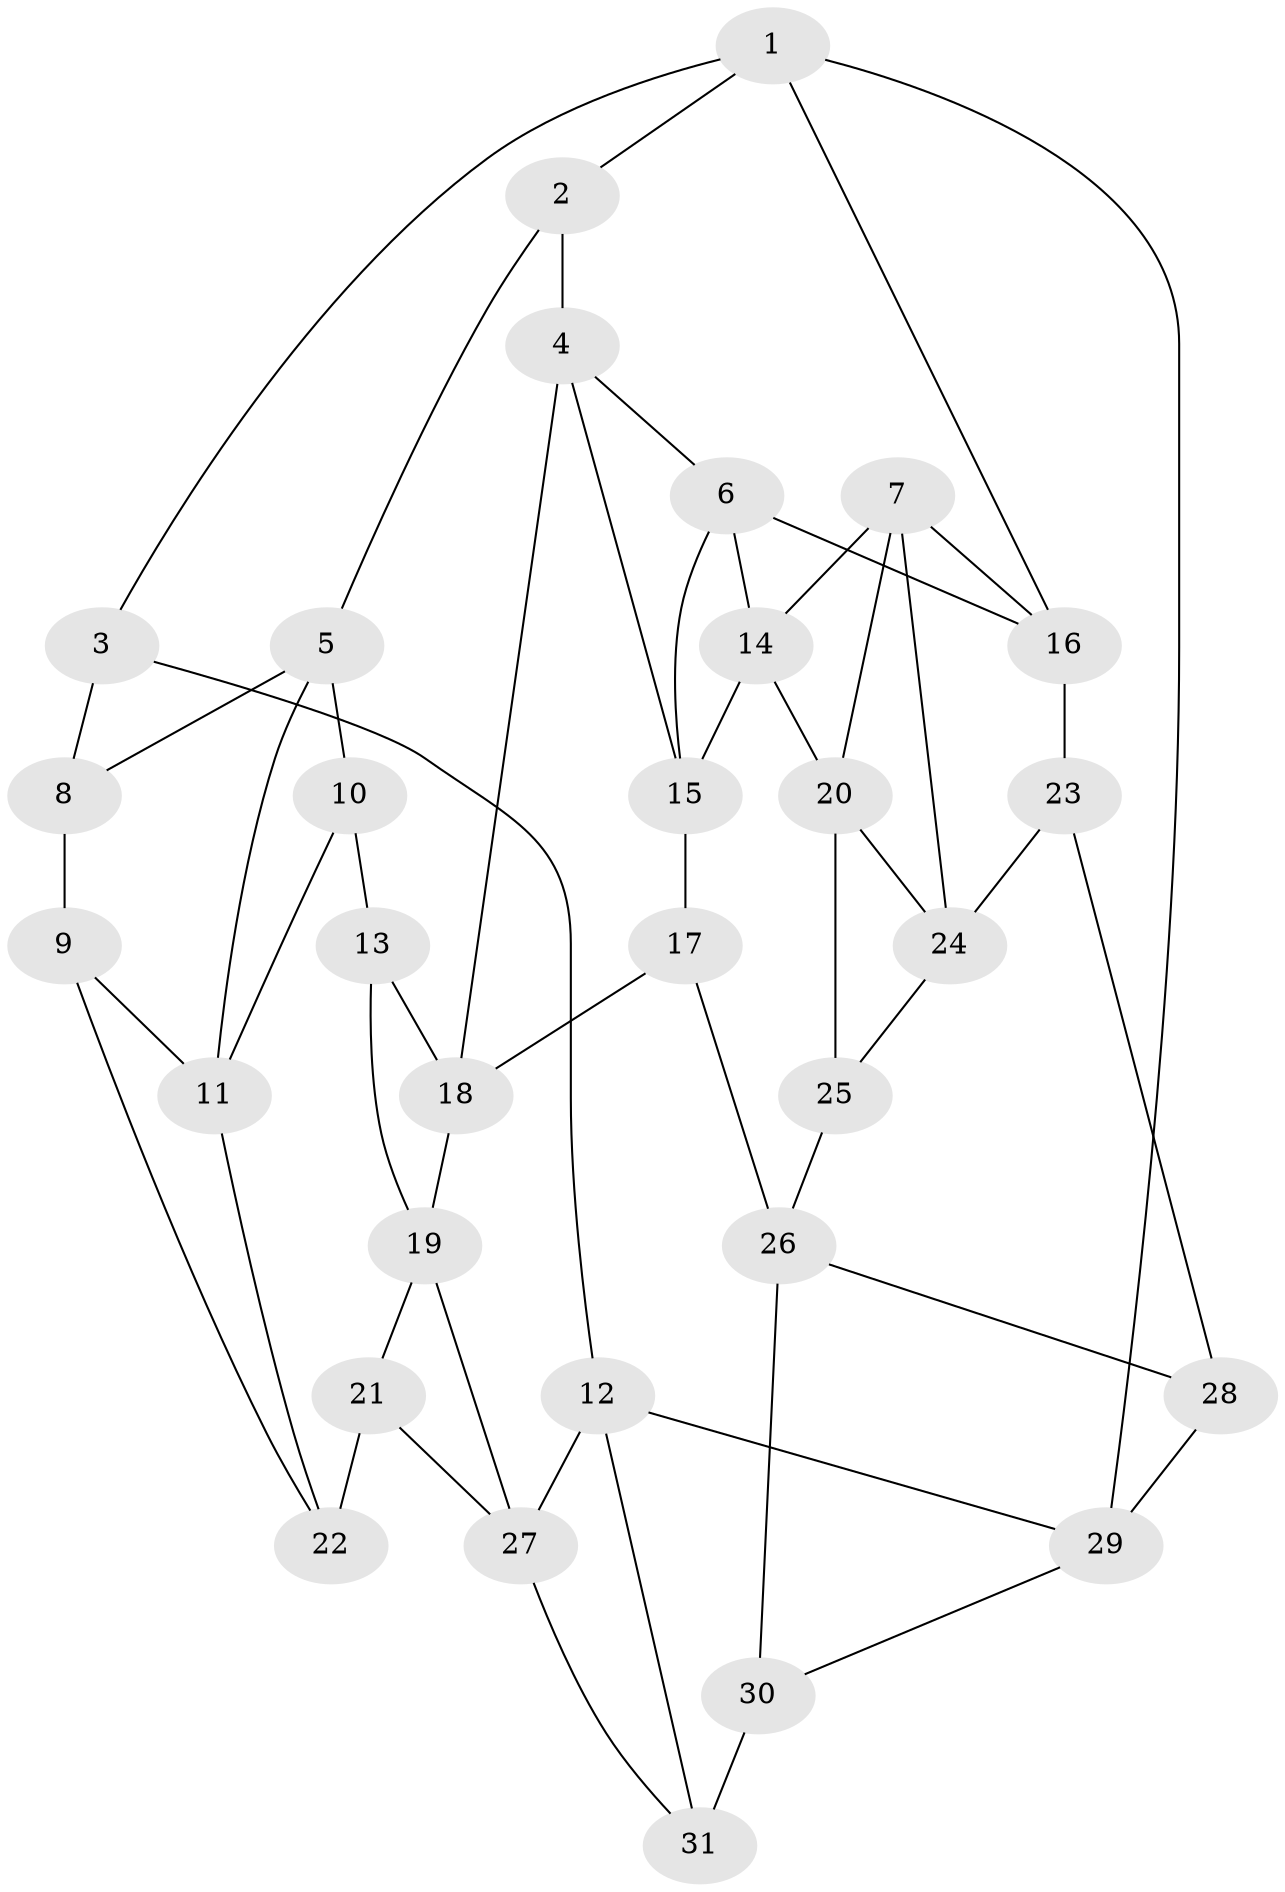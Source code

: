 // original degree distribution, {3: 0.03278688524590164, 6: 0.22950819672131148, 4: 0.2786885245901639, 5: 0.45901639344262296}
// Generated by graph-tools (version 1.1) at 2025/03/03/09/25 03:03:14]
// undirected, 31 vertices, 55 edges
graph export_dot {
graph [start="1"]
  node [color=gray90,style=filled];
  1;
  2;
  3;
  4;
  5;
  6;
  7;
  8;
  9;
  10;
  11;
  12;
  13;
  14;
  15;
  16;
  17;
  18;
  19;
  20;
  21;
  22;
  23;
  24;
  25;
  26;
  27;
  28;
  29;
  30;
  31;
  1 -- 2 [weight=1.0];
  1 -- 3 [weight=1.0];
  1 -- 16 [weight=1.0];
  1 -- 29 [weight=1.0];
  2 -- 4 [weight=1.0];
  2 -- 5 [weight=1.0];
  3 -- 8 [weight=2.0];
  3 -- 12 [weight=1.0];
  4 -- 6 [weight=1.0];
  4 -- 15 [weight=1.0];
  4 -- 18 [weight=1.0];
  5 -- 8 [weight=1.0];
  5 -- 10 [weight=1.0];
  5 -- 11 [weight=1.0];
  6 -- 14 [weight=1.0];
  6 -- 15 [weight=1.0];
  6 -- 16 [weight=1.0];
  7 -- 14 [weight=1.0];
  7 -- 16 [weight=1.0];
  7 -- 20 [weight=1.0];
  7 -- 24 [weight=1.0];
  8 -- 9 [weight=1.0];
  9 -- 11 [weight=1.0];
  9 -- 22 [weight=1.0];
  10 -- 11 [weight=1.0];
  10 -- 13 [weight=2.0];
  11 -- 22 [weight=1.0];
  12 -- 27 [weight=1.0];
  12 -- 29 [weight=1.0];
  12 -- 31 [weight=1.0];
  13 -- 18 [weight=1.0];
  13 -- 19 [weight=1.0];
  14 -- 15 [weight=1.0];
  14 -- 20 [weight=1.0];
  15 -- 17 [weight=1.0];
  16 -- 23 [weight=1.0];
  17 -- 18 [weight=1.0];
  17 -- 26 [weight=1.0];
  18 -- 19 [weight=1.0];
  19 -- 21 [weight=1.0];
  19 -- 27 [weight=1.0];
  20 -- 24 [weight=1.0];
  20 -- 25 [weight=1.0];
  21 -- 22 [weight=2.0];
  21 -- 27 [weight=1.0];
  23 -- 24 [weight=1.0];
  23 -- 28 [weight=1.0];
  24 -- 25 [weight=1.0];
  25 -- 26 [weight=1.0];
  26 -- 28 [weight=1.0];
  26 -- 30 [weight=1.0];
  27 -- 31 [weight=1.0];
  28 -- 29 [weight=2.0];
  29 -- 30 [weight=1.0];
  30 -- 31 [weight=2.0];
}
